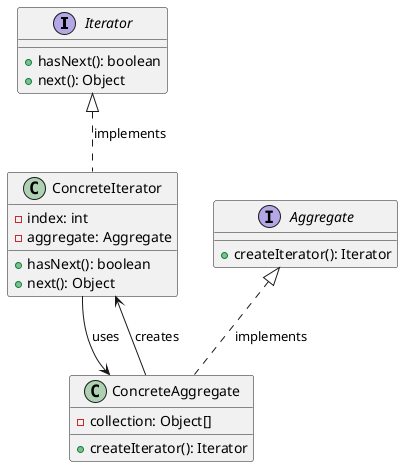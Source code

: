 @startuml IteratorPatternClassDiagram

' Iterator interface
interface Iterator {
  +hasNext(): boolean
  +next(): Object
}

' Aggregate interface
interface Aggregate {
  +createIterator(): Iterator
}

' ConcreteIterator class
class ConcreteIterator {
  -index: int
  -aggregate: Aggregate
  +hasNext(): boolean
  +next(): Object
}

' ConcreteAggregate class
class ConcreteAggregate {
  -collection: Object[]
  +createIterator(): Iterator
}

' Relationships
Aggregate <|.. ConcreteAggregate : implements
Iterator <|.. ConcreteIterator : implements
ConcreteAggregate --> ConcreteIterator : creates
ConcreteIterator --> ConcreteAggregate : uses

@enduml
